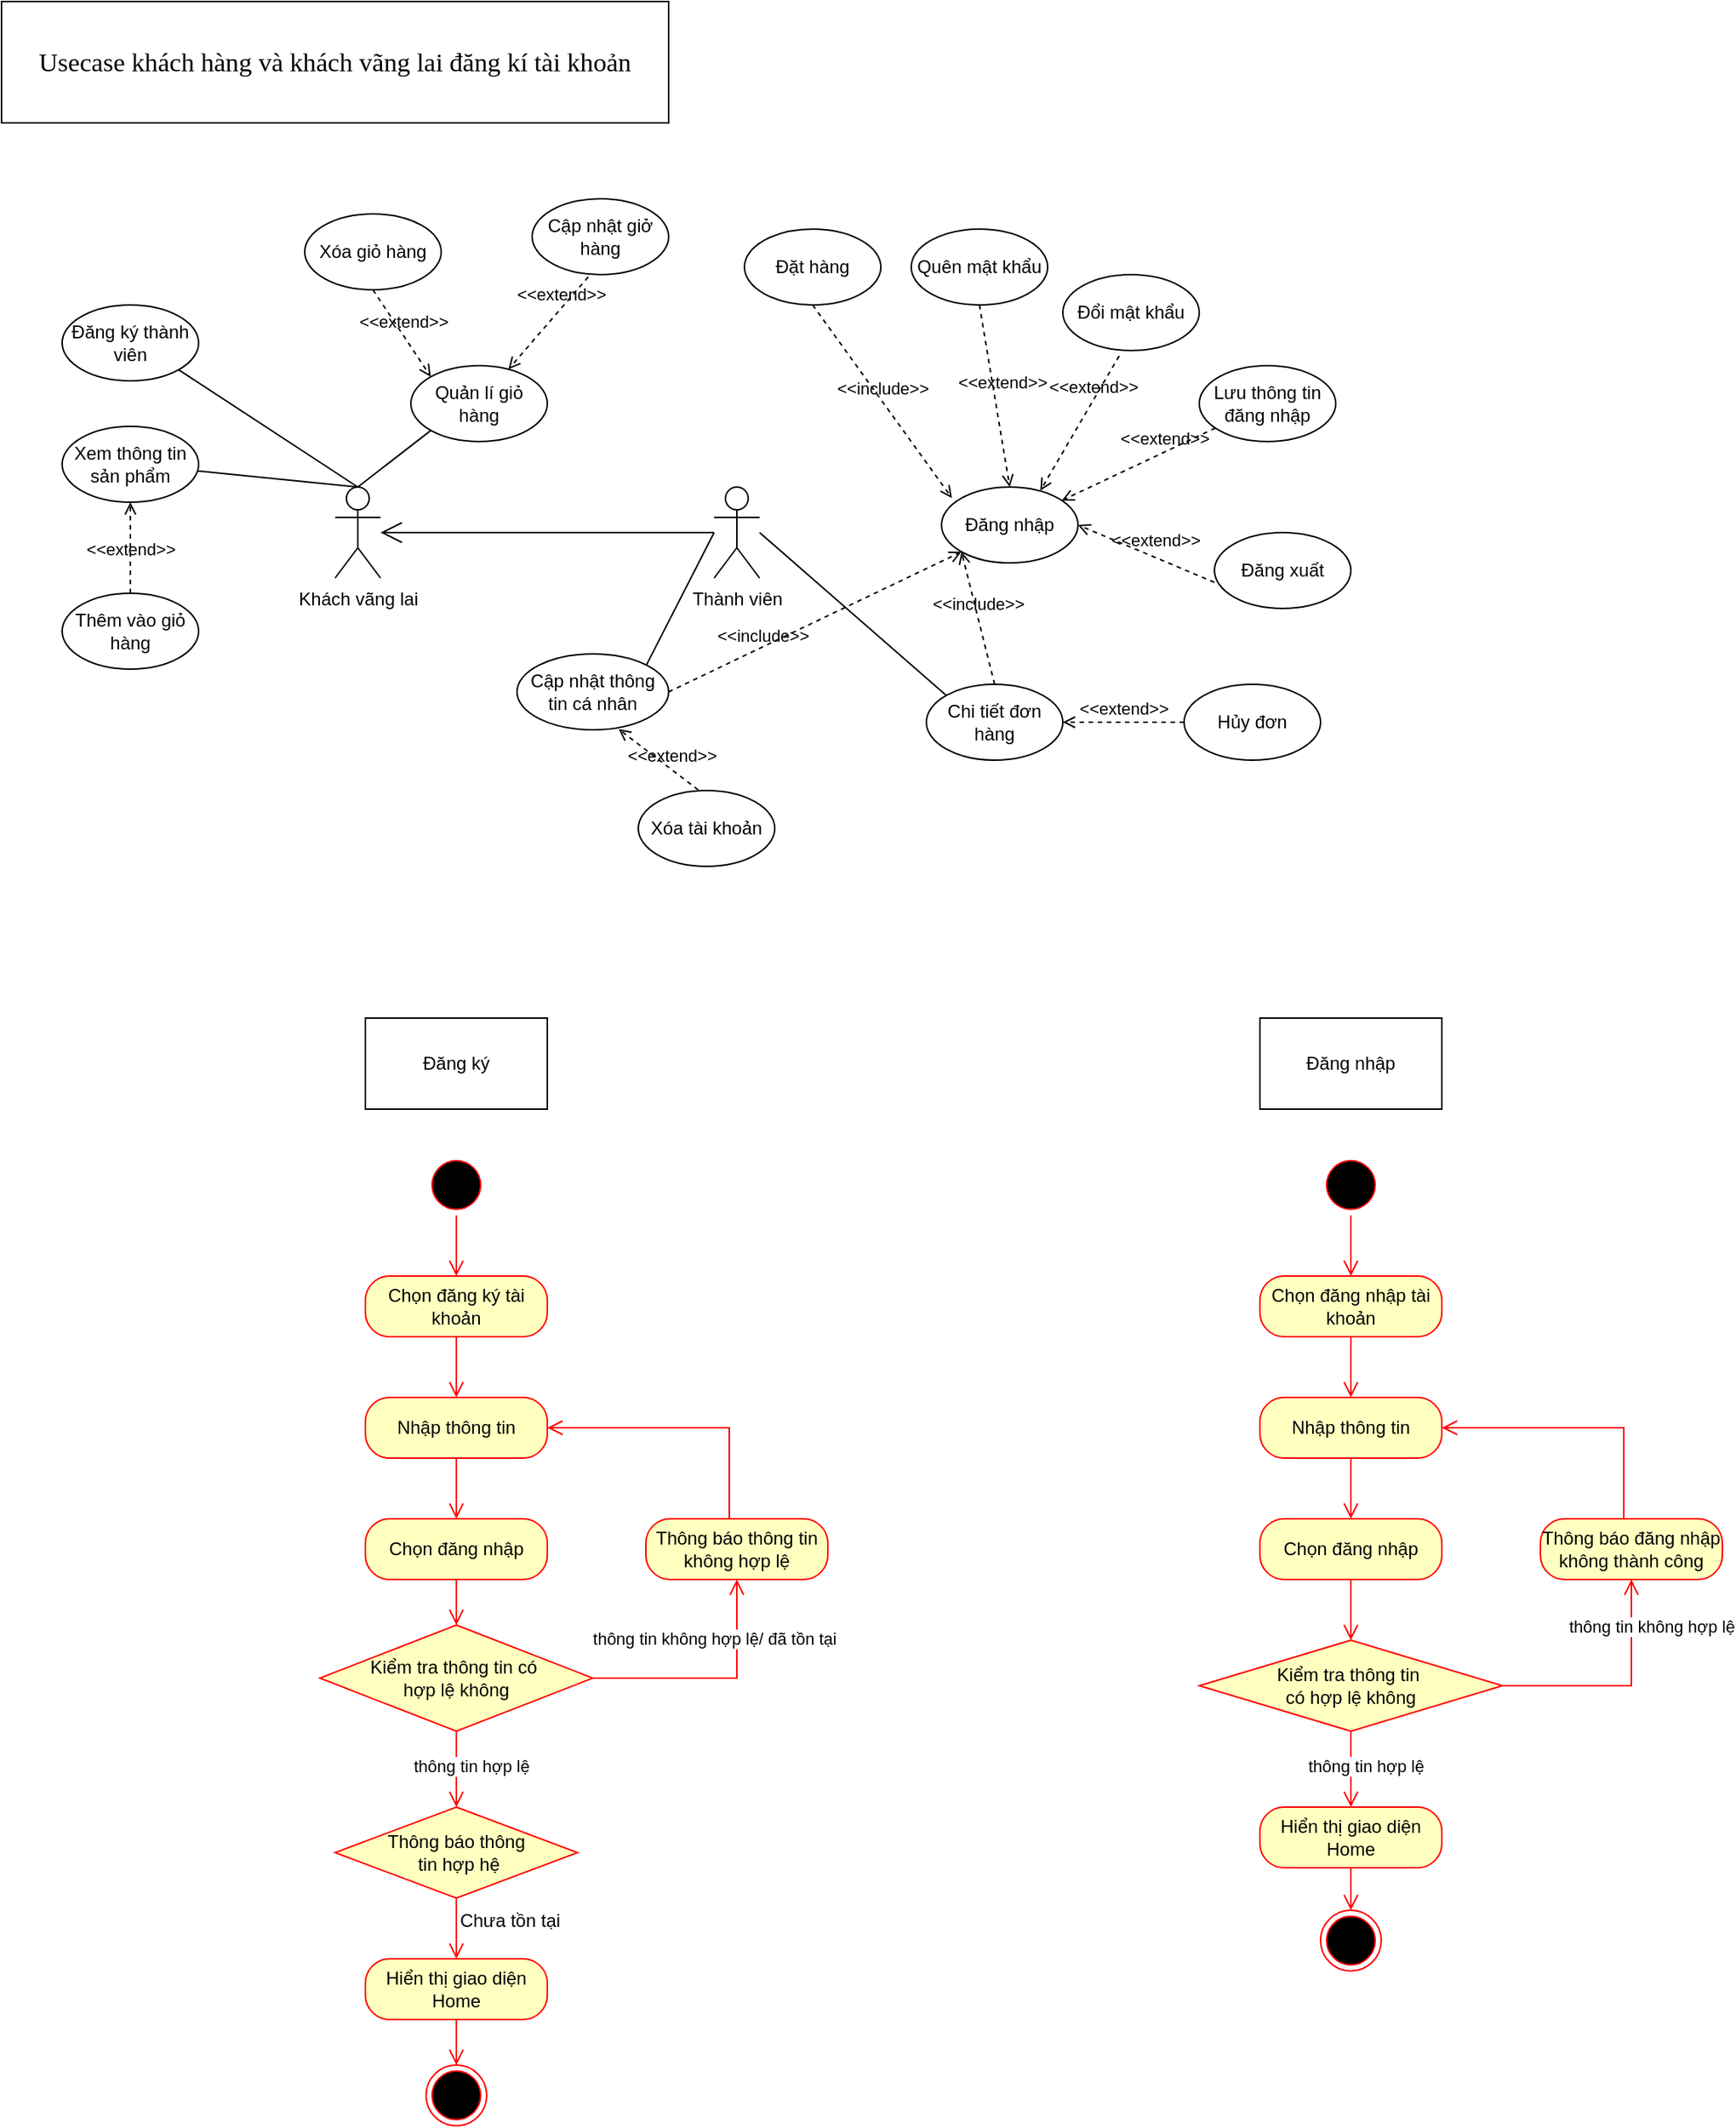<mxfile version="24.7.8">
  <diagram name="WebSite bán bánh kem" id="3-v-KpDXdmkLg8cR2m0m">
    <mxGraphModel dx="1290" dy="1721" grid="1" gridSize="10" guides="1" tooltips="1" connect="1" arrows="1" fold="1" page="1" pageScale="1" pageWidth="850" pageHeight="1100" math="0" shadow="0">
      <root>
        <mxCell id="0" />
        <mxCell id="1" parent="0" />
        <mxCell id="mqlpiFvzertqPi0XspZL-1" value="Khách vãng lai" style="shape=umlActor;verticalLabelPosition=bottom;verticalAlign=top;html=1;outlineConnect=0;" parent="1" vertex="1">
          <mxGeometry x="220" y="240" width="30" height="60" as="geometry" />
        </mxCell>
        <mxCell id="mqlpiFvzertqPi0XspZL-2" value="Thành viên" style="shape=umlActor;verticalLabelPosition=bottom;verticalAlign=top;html=1;outlineConnect=0;" parent="1" vertex="1">
          <mxGeometry x="470" y="240" width="30" height="60" as="geometry" />
        </mxCell>
        <mxCell id="mqlpiFvzertqPi0XspZL-5" value="Quản lí giỏ hàng" style="ellipse;whiteSpace=wrap;html=1;" parent="1" vertex="1">
          <mxGeometry x="270" y="160" width="90" height="50" as="geometry" />
        </mxCell>
        <mxCell id="mqlpiFvzertqPi0XspZL-6" value="Cập nhật giở hàng" style="ellipse;whiteSpace=wrap;html=1;" parent="1" vertex="1">
          <mxGeometry x="350" y="50" width="90" height="50" as="geometry" />
        </mxCell>
        <mxCell id="mqlpiFvzertqPi0XspZL-7" value="Xóa giỏ hàng" style="ellipse;whiteSpace=wrap;html=1;" parent="1" vertex="1">
          <mxGeometry x="200" y="60" width="90" height="50" as="geometry" />
        </mxCell>
        <mxCell id="mqlpiFvzertqPi0XspZL-8" value="Đăng ký thành viên" style="ellipse;whiteSpace=wrap;html=1;" parent="1" vertex="1">
          <mxGeometry x="40" y="120" width="90" height="50" as="geometry" />
        </mxCell>
        <mxCell id="mqlpiFvzertqPi0XspZL-9" value="Xem thông tin sản phẩm" style="ellipse;whiteSpace=wrap;html=1;" parent="1" vertex="1">
          <mxGeometry x="40" y="200" width="90" height="50" as="geometry" />
        </mxCell>
        <mxCell id="mqlpiFvzertqPi0XspZL-10" value="Thêm vào giỏ hàng" style="ellipse;whiteSpace=wrap;html=1;" parent="1" vertex="1">
          <mxGeometry x="40" y="310" width="90" height="50" as="geometry" />
        </mxCell>
        <mxCell id="mqlpiFvzertqPi0XspZL-11" value="" style="endArrow=none;html=1;rounded=0;entryX=1;entryY=1;entryDx=0;entryDy=0;exitX=0.5;exitY=0;exitDx=0;exitDy=0;exitPerimeter=0;" parent="1" source="mqlpiFvzertqPi0XspZL-1" target="mqlpiFvzertqPi0XspZL-8" edge="1">
          <mxGeometry width="50" height="50" relative="1" as="geometry">
            <mxPoint x="228" y="230" as="sourcePoint" />
            <mxPoint x="520" y="230" as="targetPoint" />
          </mxGeometry>
        </mxCell>
        <mxCell id="mqlpiFvzertqPi0XspZL-12" value="Cập nhật thông tin cá nhân" style="ellipse;whiteSpace=wrap;html=1;" parent="1" vertex="1">
          <mxGeometry x="340" y="350" width="100" height="50" as="geometry" />
        </mxCell>
        <mxCell id="mqlpiFvzertqPi0XspZL-14" value="" style="endArrow=none;html=1;rounded=0;exitX=0.5;exitY=0;exitDx=0;exitDy=0;exitPerimeter=0;" parent="1" source="mqlpiFvzertqPi0XspZL-1" target="mqlpiFvzertqPi0XspZL-9" edge="1">
          <mxGeometry width="50" height="50" relative="1" as="geometry">
            <mxPoint x="228" y="230" as="sourcePoint" />
            <mxPoint x="-1" y="97" as="targetPoint" />
          </mxGeometry>
        </mxCell>
        <mxCell id="mqlpiFvzertqPi0XspZL-15" value="&amp;lt;&amp;lt;extend&amp;gt;&amp;gt;" style="html=1;verticalAlign=bottom;labelBackgroundColor=none;endArrow=open;endFill=0;dashed=1;rounded=0;entryX=0.5;entryY=1;entryDx=0;entryDy=0;exitX=0.5;exitY=0;exitDx=0;exitDy=0;" parent="1" source="mqlpiFvzertqPi0XspZL-10" target="mqlpiFvzertqPi0XspZL-9" edge="1">
          <mxGeometry x="-0.333" width="160" relative="1" as="geometry">
            <mxPoint x="85" y="300" as="sourcePoint" />
            <mxPoint x="350" y="350" as="targetPoint" />
            <mxPoint as="offset" />
          </mxGeometry>
        </mxCell>
        <mxCell id="mqlpiFvzertqPi0XspZL-16" value="&amp;lt;&amp;lt;extend&amp;gt;&amp;gt;" style="html=1;verticalAlign=bottom;labelBackgroundColor=none;endArrow=open;endFill=0;dashed=1;rounded=0;entryX=0;entryY=0;entryDx=0;entryDy=0;exitX=0.5;exitY=1;exitDx=0;exitDy=0;" parent="1" source="mqlpiFvzertqPi0XspZL-7" target="mqlpiFvzertqPi0XspZL-5" edge="1">
          <mxGeometry x="0.043" width="160" relative="1" as="geometry">
            <mxPoint x="244.58" y="190" as="sourcePoint" />
            <mxPoint x="244.58" y="130" as="targetPoint" />
            <mxPoint as="offset" />
          </mxGeometry>
        </mxCell>
        <mxCell id="mqlpiFvzertqPi0XspZL-17" value="&amp;lt;&amp;lt;extend&amp;gt;&amp;gt;" style="html=1;verticalAlign=bottom;labelBackgroundColor=none;endArrow=open;endFill=0;dashed=1;rounded=0;exitX=0.411;exitY=1.03;exitDx=0;exitDy=0;exitPerimeter=0;" parent="1" source="mqlpiFvzertqPi0XspZL-6" target="mqlpiFvzertqPi0XspZL-5" edge="1">
          <mxGeometry x="-0.333" width="160" relative="1" as="geometry">
            <mxPoint x="400" y="180" as="sourcePoint" />
            <mxPoint x="400" y="120" as="targetPoint" />
            <mxPoint as="offset" />
          </mxGeometry>
        </mxCell>
        <mxCell id="mqlpiFvzertqPi0XspZL-18" value="" style="endArrow=none;html=1;rounded=0;exitX=0;exitY=1;exitDx=0;exitDy=0;" parent="1" source="mqlpiFvzertqPi0XspZL-5" edge="1">
          <mxGeometry width="50" height="50" relative="1" as="geometry">
            <mxPoint x="320" y="290" as="sourcePoint" />
            <mxPoint x="235" y="240" as="targetPoint" />
          </mxGeometry>
        </mxCell>
        <mxCell id="mqlpiFvzertqPi0XspZL-19" value="" style="endArrow=open;endFill=1;endSize=12;html=1;rounded=0;" parent="1" source="mqlpiFvzertqPi0XspZL-2" target="mqlpiFvzertqPi0XspZL-1" edge="1">
          <mxGeometry width="160" relative="1" as="geometry">
            <mxPoint x="480" y="270" as="sourcePoint" />
            <mxPoint x="640" y="270" as="targetPoint" />
          </mxGeometry>
        </mxCell>
        <mxCell id="mqlpiFvzertqPi0XspZL-21" value="Xóa tài khoản" style="ellipse;whiteSpace=wrap;html=1;" parent="1" vertex="1">
          <mxGeometry x="420" y="440" width="90" height="50" as="geometry" />
        </mxCell>
        <mxCell id="mqlpiFvzertqPi0XspZL-22" value="&amp;lt;&amp;lt;extend&amp;gt;&amp;gt;" style="html=1;verticalAlign=bottom;labelBackgroundColor=none;endArrow=open;endFill=0;dashed=1;rounded=0;entryX=0.67;entryY=0.99;entryDx=0;entryDy=0;exitX=0.439;exitY=-0.008;exitDx=0;exitDy=0;exitPerimeter=0;entryPerimeter=0;" parent="1" source="mqlpiFvzertqPi0XspZL-21" target="mqlpiFvzertqPi0XspZL-12" edge="1">
          <mxGeometry x="-0.329" width="160" relative="1" as="geometry">
            <mxPoint x="440" y="380" as="sourcePoint" />
            <mxPoint x="440" y="320" as="targetPoint" />
            <mxPoint as="offset" />
          </mxGeometry>
        </mxCell>
        <mxCell id="mqlpiFvzertqPi0XspZL-23" value="" style="endArrow=none;html=1;rounded=0;entryX=1;entryY=0;entryDx=0;entryDy=0;" parent="1" target="mqlpiFvzertqPi0XspZL-12" edge="1">
          <mxGeometry width="50" height="50" relative="1" as="geometry">
            <mxPoint x="470" y="270" as="sourcePoint" />
            <mxPoint x="321" y="265" as="targetPoint" />
          </mxGeometry>
        </mxCell>
        <mxCell id="mqlpiFvzertqPi0XspZL-24" value="Đăng nhập" style="ellipse;whiteSpace=wrap;html=1;" parent="1" vertex="1">
          <mxGeometry x="620" y="240" width="90" height="50" as="geometry" />
        </mxCell>
        <mxCell id="mqlpiFvzertqPi0XspZL-25" value="Đặt hàng" style="ellipse;whiteSpace=wrap;html=1;" parent="1" vertex="1">
          <mxGeometry x="490" y="70" width="90" height="50" as="geometry" />
        </mxCell>
        <mxCell id="mqlpiFvzertqPi0XspZL-26" value="Quên mật khẩu" style="ellipse;whiteSpace=wrap;html=1;" parent="1" vertex="1">
          <mxGeometry x="600" y="70" width="90" height="50" as="geometry" />
        </mxCell>
        <mxCell id="mqlpiFvzertqPi0XspZL-27" value="Đổi mật khẩu" style="ellipse;whiteSpace=wrap;html=1;" parent="1" vertex="1">
          <mxGeometry x="700" y="100" width="90" height="50" as="geometry" />
        </mxCell>
        <mxCell id="mqlpiFvzertqPi0XspZL-28" value="Lưu thông tin đăng nhập" style="ellipse;whiteSpace=wrap;html=1;" parent="1" vertex="1">
          <mxGeometry x="790" y="160" width="90" height="50" as="geometry" />
        </mxCell>
        <mxCell id="mqlpiFvzertqPi0XspZL-29" value="Đăng xuất" style="ellipse;whiteSpace=wrap;html=1;" parent="1" vertex="1">
          <mxGeometry x="800" y="270" width="90" height="50" as="geometry" />
        </mxCell>
        <mxCell id="mqlpiFvzertqPi0XspZL-30" value="Hủy đơn" style="ellipse;whiteSpace=wrap;html=1;" parent="1" vertex="1">
          <mxGeometry x="780" y="370" width="90" height="50" as="geometry" />
        </mxCell>
        <mxCell id="mqlpiFvzertqPi0XspZL-31" value="Chi tiết đơn hàng" style="ellipse;whiteSpace=wrap;html=1;" parent="1" vertex="1">
          <mxGeometry x="610" y="370" width="90" height="50" as="geometry" />
        </mxCell>
        <mxCell id="mqlpiFvzertqPi0XspZL-32" value="" style="endArrow=none;html=1;rounded=0;exitX=0;exitY=0;exitDx=0;exitDy=0;" parent="1" source="mqlpiFvzertqPi0XspZL-31" edge="1">
          <mxGeometry width="50" height="50" relative="1" as="geometry">
            <mxPoint x="630" y="310" as="sourcePoint" />
            <mxPoint x="500" y="270" as="targetPoint" />
          </mxGeometry>
        </mxCell>
        <mxCell id="mqlpiFvzertqPi0XspZL-33" value="&amp;lt;&amp;lt;extend&amp;gt;&amp;gt;" style="html=1;verticalAlign=bottom;labelBackgroundColor=none;endArrow=open;endFill=0;dashed=1;rounded=0;entryX=1;entryY=0.5;entryDx=0;entryDy=0;exitX=0;exitY=0.5;exitDx=0;exitDy=0;" parent="1" source="mqlpiFvzertqPi0XspZL-30" target="mqlpiFvzertqPi0XspZL-31" edge="1">
          <mxGeometry width="160" relative="1" as="geometry">
            <mxPoint x="710" y="480" as="sourcePoint" />
            <mxPoint x="670" y="437" as="targetPoint" />
            <mxPoint as="offset" />
          </mxGeometry>
        </mxCell>
        <mxCell id="mqlpiFvzertqPi0XspZL-35" value="&amp;lt;&amp;lt;include&amp;gt;&amp;gt;" style="html=1;verticalAlign=bottom;labelBackgroundColor=none;endArrow=open;endFill=0;dashed=1;rounded=0;exitX=0.5;exitY=0;exitDx=0;exitDy=0;entryX=0;entryY=1;entryDx=0;entryDy=0;" parent="1" source="mqlpiFvzertqPi0XspZL-31" target="mqlpiFvzertqPi0XspZL-24" edge="1">
          <mxGeometry width="160" relative="1" as="geometry">
            <mxPoint x="580" y="280" as="sourcePoint" />
            <mxPoint x="740" y="280" as="targetPoint" />
          </mxGeometry>
        </mxCell>
        <mxCell id="mqlpiFvzertqPi0XspZL-37" value="&amp;lt;&amp;lt;include&amp;gt;&amp;gt;" style="html=1;verticalAlign=bottom;labelBackgroundColor=none;endArrow=open;endFill=0;dashed=1;rounded=0;exitX=1;exitY=0.5;exitDx=0;exitDy=0;entryX=0;entryY=1;entryDx=0;entryDy=0;" parent="1" source="mqlpiFvzertqPi0XspZL-12" target="mqlpiFvzertqPi0XspZL-24" edge="1">
          <mxGeometry x="-0.364" y="-2" width="160" relative="1" as="geometry">
            <mxPoint x="490" y="350" as="sourcePoint" />
            <mxPoint x="500" y="270" as="targetPoint" />
            <mxPoint as="offset" />
          </mxGeometry>
        </mxCell>
        <mxCell id="mqlpiFvzertqPi0XspZL-38" value="&amp;lt;&amp;lt;include&amp;gt;&amp;gt;" style="html=1;verticalAlign=bottom;labelBackgroundColor=none;endArrow=open;endFill=0;dashed=1;rounded=0;exitX=0.5;exitY=1;exitDx=0;exitDy=0;entryX=0.076;entryY=0.144;entryDx=0;entryDy=0;entryPerimeter=0;" parent="1" source="mqlpiFvzertqPi0XspZL-25" target="mqlpiFvzertqPi0XspZL-24" edge="1">
          <mxGeometry width="160" relative="1" as="geometry">
            <mxPoint x="550" y="140" as="sourcePoint" />
            <mxPoint x="560" y="60" as="targetPoint" />
          </mxGeometry>
        </mxCell>
        <mxCell id="mqlpiFvzertqPi0XspZL-39" value="&amp;lt;&amp;lt;extend&amp;gt;&amp;gt;" style="html=1;verticalAlign=bottom;labelBackgroundColor=none;endArrow=open;endFill=0;dashed=1;rounded=0;exitX=0.5;exitY=1;exitDx=0;exitDy=0;entryX=0.5;entryY=0;entryDx=0;entryDy=0;" parent="1" source="mqlpiFvzertqPi0XspZL-26" target="mqlpiFvzertqPi0XspZL-24" edge="1">
          <mxGeometry x="0.013" y="5" width="160" relative="1" as="geometry">
            <mxPoint x="1020" y="100" as="sourcePoint" />
            <mxPoint x="730" y="180" as="targetPoint" />
            <mxPoint as="offset" />
          </mxGeometry>
        </mxCell>
        <mxCell id="mqlpiFvzertqPi0XspZL-40" value="&amp;lt;&amp;lt;extend&amp;gt;&amp;gt;" style="html=1;verticalAlign=bottom;labelBackgroundColor=none;endArrow=open;endFill=0;dashed=1;rounded=0;entryX=0.724;entryY=0.048;entryDx=0;entryDy=0;exitX=0.413;exitY=1.072;exitDx=0;exitDy=0;exitPerimeter=0;entryPerimeter=0;" parent="1" source="mqlpiFvzertqPi0XspZL-27" target="mqlpiFvzertqPi0XspZL-24" edge="1">
          <mxGeometry x="-0.334" width="160" relative="1" as="geometry">
            <mxPoint x="730" y="180" as="sourcePoint" />
            <mxPoint x="665" y="137" as="targetPoint" />
            <mxPoint as="offset" />
          </mxGeometry>
        </mxCell>
        <mxCell id="mqlpiFvzertqPi0XspZL-41" value="&amp;lt;&amp;lt;extend&amp;gt;&amp;gt;" style="html=1;verticalAlign=bottom;labelBackgroundColor=none;endArrow=open;endFill=0;dashed=1;rounded=0;" parent="1" source="mqlpiFvzertqPi0XspZL-28" target="mqlpiFvzertqPi0XspZL-24" edge="1">
          <mxGeometry x="-0.334" width="160" relative="1" as="geometry">
            <mxPoint x="770" y="220" as="sourcePoint" />
            <mxPoint x="705" y="177" as="targetPoint" />
            <mxPoint as="offset" />
          </mxGeometry>
        </mxCell>
        <mxCell id="mqlpiFvzertqPi0XspZL-42" value="&amp;lt;&amp;lt;extend&amp;gt;&amp;gt;" style="html=1;verticalAlign=bottom;labelBackgroundColor=none;endArrow=open;endFill=0;dashed=1;rounded=0;entryX=1;entryY=0.5;entryDx=0;entryDy=0;exitX=0;exitY=0.656;exitDx=0;exitDy=0;exitPerimeter=0;" parent="1" source="mqlpiFvzertqPi0XspZL-29" target="mqlpiFvzertqPi0XspZL-24" edge="1">
          <mxGeometry x="-0.115" y="-2" width="160" relative="1" as="geometry">
            <mxPoint x="750" y="300" as="sourcePoint" />
            <mxPoint x="685" y="257" as="targetPoint" />
            <mxPoint as="offset" />
          </mxGeometry>
        </mxCell>
        <mxCell id="mqlpiFvzertqPi0XspZL-43" value="" style="ellipse;html=1;shape=endState;fillColor=#000000;strokeColor=#ff0000;" parent="1" vertex="1">
          <mxGeometry x="280" y="1280" width="40" height="40" as="geometry" />
        </mxCell>
        <mxCell id="mqlpiFvzertqPi0XspZL-44" value="" style="ellipse;html=1;shape=startState;fillColor=#000000;strokeColor=#ff0000;" parent="1" vertex="1">
          <mxGeometry x="280" y="680" width="40" height="40" as="geometry" />
        </mxCell>
        <mxCell id="mqlpiFvzertqPi0XspZL-45" value="" style="edgeStyle=orthogonalEdgeStyle;html=1;verticalAlign=bottom;endArrow=open;endSize=8;strokeColor=#ff0000;rounded=0;entryX=0.5;entryY=0;entryDx=0;entryDy=0;" parent="1" source="mqlpiFvzertqPi0XspZL-44" target="mqlpiFvzertqPi0XspZL-46" edge="1">
          <mxGeometry relative="1" as="geometry">
            <mxPoint x="295" y="710" as="targetPoint" />
            <Array as="points">
              <mxPoint x="300" y="680" />
              <mxPoint x="300" y="680" />
            </Array>
          </mxGeometry>
        </mxCell>
        <mxCell id="mqlpiFvzertqPi0XspZL-46" value="Chọn đăng ký tài khoản" style="rounded=1;whiteSpace=wrap;html=1;arcSize=40;fontColor=#000000;fillColor=#ffffc0;strokeColor=#ff0000;" parent="1" vertex="1">
          <mxGeometry x="240" y="760" width="120" height="40" as="geometry" />
        </mxCell>
        <mxCell id="mqlpiFvzertqPi0XspZL-48" value="" style="edgeStyle=orthogonalEdgeStyle;html=1;verticalAlign=bottom;endArrow=open;endSize=8;strokeColor=#ff0000;rounded=0;exitX=0.5;exitY=1;exitDx=0;exitDy=0;entryX=0.5;entryY=0;entryDx=0;entryDy=0;" parent="1" source="mqlpiFvzertqPi0XspZL-46" target="mqlpiFvzertqPi0XspZL-50" edge="1">
          <mxGeometry relative="1" as="geometry">
            <mxPoint x="300" y="840" as="targetPoint" />
            <mxPoint x="280" y="850" as="sourcePoint" />
          </mxGeometry>
        </mxCell>
        <mxCell id="mqlpiFvzertqPi0XspZL-50" value="Nhập thông tin" style="rounded=1;whiteSpace=wrap;html=1;arcSize=40;fontColor=#000000;fillColor=#ffffc0;strokeColor=#ff0000;" parent="1" vertex="1">
          <mxGeometry x="240" y="840" width="120" height="40" as="geometry" />
        </mxCell>
        <mxCell id="mqlpiFvzertqPi0XspZL-51" value="" style="edgeStyle=orthogonalEdgeStyle;html=1;verticalAlign=bottom;endArrow=open;endSize=8;strokeColor=#ff0000;rounded=0;exitX=0.5;exitY=1;exitDx=0;exitDy=0;entryX=0.5;entryY=0;entryDx=0;entryDy=0;" parent="1" source="mqlpiFvzertqPi0XspZL-50" target="mqlpiFvzertqPi0XspZL-52" edge="1">
          <mxGeometry relative="1" as="geometry">
            <mxPoint x="299.5" y="950" as="targetPoint" />
            <mxPoint x="299.5" y="900" as="sourcePoint" />
          </mxGeometry>
        </mxCell>
        <mxCell id="mqlpiFvzertqPi0XspZL-52" value="Chọn đăng nhập" style="rounded=1;whiteSpace=wrap;html=1;arcSize=40;fontColor=#000000;fillColor=#ffffc0;strokeColor=#ff0000;" parent="1" vertex="1">
          <mxGeometry x="240" y="920" width="120" height="40" as="geometry" />
        </mxCell>
        <mxCell id="mqlpiFvzertqPi0XspZL-53" value="Thông báo thông tin không hợp lệ" style="rounded=1;whiteSpace=wrap;html=1;arcSize=40;fontColor=#000000;fillColor=#ffffc0;strokeColor=#ff0000;" parent="1" vertex="1">
          <mxGeometry x="425" y="920" width="120" height="40" as="geometry" />
        </mxCell>
        <mxCell id="mqlpiFvzertqPi0XspZL-55" value="Kiểm tra thông tin có&amp;nbsp;&lt;div&gt;hợp lệ không&lt;/div&gt;" style="rhombus;whiteSpace=wrap;html=1;fontColor=#000000;fillColor=#ffffc0;strokeColor=#ff0000;" parent="1" vertex="1">
          <mxGeometry x="210" y="990" width="180" height="70" as="geometry" />
        </mxCell>
        <mxCell id="mqlpiFvzertqPi0XspZL-56" value="" style="edgeStyle=orthogonalEdgeStyle;html=1;align=left;verticalAlign=bottom;endArrow=open;endSize=8;strokeColor=#ff0000;rounded=0;entryX=0.5;entryY=1;entryDx=0;entryDy=0;" parent="1" source="mqlpiFvzertqPi0XspZL-55" target="mqlpiFvzertqPi0XspZL-53" edge="1">
          <mxGeometry x="0.636" y="-55" relative="1" as="geometry">
            <mxPoint x="440" y="1030" as="targetPoint" />
            <mxPoint as="offset" />
          </mxGeometry>
        </mxCell>
        <mxCell id="mqlpiFvzertqPi0XspZL-93" value="thông tin không hợp lệ/ đã tồn tại" style="edgeLabel;html=1;align=center;verticalAlign=middle;resizable=0;points=[];" parent="mqlpiFvzertqPi0XspZL-56" vertex="1" connectable="0">
          <mxGeometry x="0.539" y="-1" relative="1" as="geometry">
            <mxPoint x="-16" y="2" as="offset" />
          </mxGeometry>
        </mxCell>
        <mxCell id="mqlpiFvzertqPi0XspZL-57" value="thông tin hợp lệ" style="edgeStyle=orthogonalEdgeStyle;html=1;align=left;verticalAlign=top;endArrow=open;endSize=8;strokeColor=#ff0000;rounded=0;entryX=0.5;entryY=0;entryDx=0;entryDy=0;" parent="1" source="mqlpiFvzertqPi0XspZL-55" target="mqlpiFvzertqPi0XspZL-61" edge="1">
          <mxGeometry x="-0.6" y="-30" relative="1" as="geometry">
            <mxPoint x="300" y="1110" as="targetPoint" />
            <mxPoint as="offset" />
          </mxGeometry>
        </mxCell>
        <mxCell id="mqlpiFvzertqPi0XspZL-60" value="" style="edgeStyle=orthogonalEdgeStyle;html=1;align=left;verticalAlign=bottom;endArrow=open;endSize=8;strokeColor=#ff0000;rounded=0;exitX=0.5;exitY=0;exitDx=0;exitDy=0;entryX=1;entryY=0.5;entryDx=0;entryDy=0;" parent="1" source="mqlpiFvzertqPi0XspZL-53" target="mqlpiFvzertqPi0XspZL-50" edge="1">
          <mxGeometry x="-1" relative="1" as="geometry">
            <mxPoint x="400" y="850" as="targetPoint" />
            <mxPoint x="500" y="900" as="sourcePoint" />
            <Array as="points">
              <mxPoint x="480" y="920" />
              <mxPoint x="480" y="860" />
            </Array>
          </mxGeometry>
        </mxCell>
        <mxCell id="mqlpiFvzertqPi0XspZL-61" value="Thông báo thông&lt;div&gt;&amp;nbsp;tin hợp hệ&lt;/div&gt;" style="rhombus;whiteSpace=wrap;html=1;fontColor=#000000;fillColor=#ffffc0;strokeColor=#ff0000;" parent="1" vertex="1">
          <mxGeometry x="220" y="1110" width="160" height="60" as="geometry" />
        </mxCell>
        <mxCell id="mqlpiFvzertqPi0XspZL-65" value="" style="edgeStyle=orthogonalEdgeStyle;html=1;verticalAlign=bottom;endArrow=open;endSize=8;strokeColor=#ff0000;rounded=0;exitX=0.5;exitY=1;exitDx=0;exitDy=0;entryX=0.5;entryY=0;entryDx=0;entryDy=0;" parent="1" source="mqlpiFvzertqPi0XspZL-52" target="mqlpiFvzertqPi0XspZL-55" edge="1">
          <mxGeometry relative="1" as="geometry">
            <mxPoint x="299.5" y="1010" as="targetPoint" />
            <mxPoint x="299.5" y="970" as="sourcePoint" />
          </mxGeometry>
        </mxCell>
        <mxCell id="mqlpiFvzertqPi0XspZL-66" value="" style="edgeStyle=orthogonalEdgeStyle;html=1;verticalAlign=bottom;endArrow=open;endSize=8;strokeColor=#ff0000;rounded=0;exitX=0.5;exitY=1;exitDx=0;exitDy=0;entryX=0.5;entryY=0;entryDx=0;entryDy=0;" parent="1" source="mqlpiFvzertqPi0XspZL-61" target="mqlpiFvzertqPi0XspZL-90" edge="1">
          <mxGeometry relative="1" as="geometry">
            <mxPoint x="299.5" y="1210" as="targetPoint" />
            <mxPoint x="299.5" y="1160" as="sourcePoint" />
          </mxGeometry>
        </mxCell>
        <mxCell id="mqlpiFvzertqPi0XspZL-68" value="Chưa tồn tại" style="text;html=1;align=center;verticalAlign=middle;resizable=0;points=[];autosize=1;strokeColor=none;fillColor=none;" parent="1" vertex="1">
          <mxGeometry x="290" y="1170" width="90" height="30" as="geometry" />
        </mxCell>
        <mxCell id="mqlpiFvzertqPi0XspZL-69" value="Đăng ký" style="whiteSpace=wrap;html=1;" parent="1" vertex="1">
          <mxGeometry x="240" y="590" width="120" height="60" as="geometry" />
        </mxCell>
        <mxCell id="mqlpiFvzertqPi0XspZL-70" value="Đăng nhập" style="whiteSpace=wrap;html=1;" parent="1" vertex="1">
          <mxGeometry x="830" y="590" width="120" height="60" as="geometry" />
        </mxCell>
        <mxCell id="mqlpiFvzertqPi0XspZL-71" value="" style="ellipse;html=1;shape=endState;fillColor=#000000;strokeColor=#ff0000;" parent="1" vertex="1">
          <mxGeometry x="870" y="1178" width="40" height="40" as="geometry" />
        </mxCell>
        <mxCell id="mqlpiFvzertqPi0XspZL-72" value="" style="ellipse;html=1;shape=startState;fillColor=#000000;strokeColor=#ff0000;" parent="1" vertex="1">
          <mxGeometry x="870" y="680" width="40" height="40" as="geometry" />
        </mxCell>
        <mxCell id="mqlpiFvzertqPi0XspZL-73" value="" style="edgeStyle=orthogonalEdgeStyle;html=1;verticalAlign=bottom;endArrow=open;endSize=8;strokeColor=#ff0000;rounded=0;entryX=0.5;entryY=0;entryDx=0;entryDy=0;" parent="1" source="mqlpiFvzertqPi0XspZL-72" target="mqlpiFvzertqPi0XspZL-74" edge="1">
          <mxGeometry relative="1" as="geometry">
            <mxPoint x="885" y="710" as="targetPoint" />
            <Array as="points">
              <mxPoint x="890" y="680" />
              <mxPoint x="890" y="680" />
            </Array>
          </mxGeometry>
        </mxCell>
        <mxCell id="mqlpiFvzertqPi0XspZL-74" value="Chọn đăng nhập tài khoản" style="rounded=1;whiteSpace=wrap;html=1;arcSize=40;fontColor=#000000;fillColor=#ffffc0;strokeColor=#ff0000;" parent="1" vertex="1">
          <mxGeometry x="830" y="760" width="120" height="40" as="geometry" />
        </mxCell>
        <mxCell id="mqlpiFvzertqPi0XspZL-75" value="" style="edgeStyle=orthogonalEdgeStyle;html=1;verticalAlign=bottom;endArrow=open;endSize=8;strokeColor=#ff0000;rounded=0;exitX=0.5;exitY=1;exitDx=0;exitDy=0;entryX=0.5;entryY=0;entryDx=0;entryDy=0;" parent="1" source="mqlpiFvzertqPi0XspZL-74" target="mqlpiFvzertqPi0XspZL-76" edge="1">
          <mxGeometry relative="1" as="geometry">
            <mxPoint x="890" y="840" as="targetPoint" />
            <mxPoint x="870" y="850" as="sourcePoint" />
          </mxGeometry>
        </mxCell>
        <mxCell id="mqlpiFvzertqPi0XspZL-76" value="Nhập thông tin" style="rounded=1;whiteSpace=wrap;html=1;arcSize=40;fontColor=#000000;fillColor=#ffffc0;strokeColor=#ff0000;" parent="1" vertex="1">
          <mxGeometry x="830" y="840" width="120" height="40" as="geometry" />
        </mxCell>
        <mxCell id="mqlpiFvzertqPi0XspZL-77" value="" style="edgeStyle=orthogonalEdgeStyle;html=1;verticalAlign=bottom;endArrow=open;endSize=8;strokeColor=#ff0000;rounded=0;exitX=0.5;exitY=1;exitDx=0;exitDy=0;entryX=0.5;entryY=0;entryDx=0;entryDy=0;" parent="1" source="mqlpiFvzertqPi0XspZL-76" target="mqlpiFvzertqPi0XspZL-78" edge="1">
          <mxGeometry relative="1" as="geometry">
            <mxPoint x="889.5" y="950" as="targetPoint" />
            <mxPoint x="889.5" y="900" as="sourcePoint" />
          </mxGeometry>
        </mxCell>
        <mxCell id="mqlpiFvzertqPi0XspZL-78" value="Chọn đăng nhập" style="rounded=1;whiteSpace=wrap;html=1;arcSize=40;fontColor=#000000;fillColor=#ffffc0;strokeColor=#ff0000;" parent="1" vertex="1">
          <mxGeometry x="830" y="920" width="120" height="40" as="geometry" />
        </mxCell>
        <mxCell id="mqlpiFvzertqPi0XspZL-79" value="Thông báo đăng nhập không thành công" style="rounded=1;whiteSpace=wrap;html=1;arcSize=40;fontColor=#000000;fillColor=#ffffc0;strokeColor=#ff0000;" parent="1" vertex="1">
          <mxGeometry x="1015" y="920" width="120" height="40" as="geometry" />
        </mxCell>
        <mxCell id="mqlpiFvzertqPi0XspZL-80" value="Kiểm tra thông tin&amp;nbsp;&lt;div&gt;có hợp lệ không&lt;/div&gt;" style="rhombus;whiteSpace=wrap;html=1;fontColor=#000000;fillColor=#ffffc0;strokeColor=#ff0000;" parent="1" vertex="1">
          <mxGeometry x="790" y="1000" width="200" height="60" as="geometry" />
        </mxCell>
        <mxCell id="mqlpiFvzertqPi0XspZL-81" value="thông tin không hợp lệ" style="edgeStyle=orthogonalEdgeStyle;html=1;align=left;verticalAlign=bottom;endArrow=open;endSize=8;strokeColor=#ff0000;rounded=0;entryX=0.5;entryY=1;entryDx=0;entryDy=0;" parent="1" source="mqlpiFvzertqPi0XspZL-80" target="mqlpiFvzertqPi0XspZL-79" edge="1">
          <mxGeometry x="-0.46" y="30" relative="1" as="geometry">
            <mxPoint x="1030" y="1030" as="targetPoint" />
            <mxPoint as="offset" />
          </mxGeometry>
        </mxCell>
        <mxCell id="mqlpiFvzertqPi0XspZL-82" value="thông tin hợp lệ" style="edgeStyle=orthogonalEdgeStyle;html=1;align=left;verticalAlign=top;endArrow=open;endSize=8;strokeColor=#ff0000;rounded=0;entryX=0.5;entryY=0;entryDx=0;entryDy=0;" parent="1" source="mqlpiFvzertqPi0XspZL-80" target="mqlpiFvzertqPi0XspZL-88" edge="1">
          <mxGeometry x="-0.6" y="-30" relative="1" as="geometry">
            <mxPoint x="890" y="1110" as="targetPoint" />
            <mxPoint as="offset" />
          </mxGeometry>
        </mxCell>
        <mxCell id="mqlpiFvzertqPi0XspZL-83" value="" style="edgeStyle=orthogonalEdgeStyle;html=1;align=left;verticalAlign=bottom;endArrow=open;endSize=8;strokeColor=#ff0000;rounded=0;exitX=0.5;exitY=0;exitDx=0;exitDy=0;entryX=1;entryY=0.5;entryDx=0;entryDy=0;" parent="1" source="mqlpiFvzertqPi0XspZL-79" target="mqlpiFvzertqPi0XspZL-76" edge="1">
          <mxGeometry x="-1" relative="1" as="geometry">
            <mxPoint x="990" y="850" as="targetPoint" />
            <mxPoint x="1090" y="900" as="sourcePoint" />
            <Array as="points">
              <mxPoint x="1070" y="920" />
              <mxPoint x="1070" y="860" />
            </Array>
          </mxGeometry>
        </mxCell>
        <mxCell id="mqlpiFvzertqPi0XspZL-85" value="" style="edgeStyle=orthogonalEdgeStyle;html=1;verticalAlign=bottom;endArrow=open;endSize=8;strokeColor=#ff0000;rounded=0;exitX=0.5;exitY=1;exitDx=0;exitDy=0;entryX=0.5;entryY=0;entryDx=0;entryDy=0;" parent="1" source="mqlpiFvzertqPi0XspZL-78" target="mqlpiFvzertqPi0XspZL-80" edge="1">
          <mxGeometry relative="1" as="geometry">
            <mxPoint x="889.5" y="1010" as="targetPoint" />
            <mxPoint x="889.5" y="970" as="sourcePoint" />
          </mxGeometry>
        </mxCell>
        <mxCell id="mqlpiFvzertqPi0XspZL-86" value="" style="edgeStyle=orthogonalEdgeStyle;html=1;verticalAlign=bottom;endArrow=open;endSize=8;strokeColor=#ff0000;rounded=0;entryX=0.5;entryY=0;entryDx=0;entryDy=0;exitX=0.5;exitY=1;exitDx=0;exitDy=0;" parent="1" source="mqlpiFvzertqPi0XspZL-88" target="mqlpiFvzertqPi0XspZL-71" edge="1">
          <mxGeometry relative="1" as="geometry">
            <mxPoint x="889.5" y="1245" as="targetPoint" />
            <mxPoint x="890" y="1160" as="sourcePoint" />
          </mxGeometry>
        </mxCell>
        <mxCell id="mqlpiFvzertqPi0XspZL-88" value="Hiển thị giao diện Home" style="rounded=1;whiteSpace=wrap;html=1;arcSize=40;fontColor=#000000;fillColor=#ffffc0;strokeColor=#ff0000;" parent="1" vertex="1">
          <mxGeometry x="830" y="1110" width="120" height="40" as="geometry" />
        </mxCell>
        <mxCell id="mqlpiFvzertqPi0XspZL-90" value="Hiển thị giao diện Home" style="rounded=1;whiteSpace=wrap;html=1;arcSize=40;fontColor=#000000;fillColor=#ffffc0;strokeColor=#ff0000;" parent="1" vertex="1">
          <mxGeometry x="240" y="1210" width="120" height="40" as="geometry" />
        </mxCell>
        <mxCell id="mqlpiFvzertqPi0XspZL-92" value="" style="edgeStyle=orthogonalEdgeStyle;html=1;verticalAlign=bottom;endArrow=open;endSize=8;strokeColor=#ff0000;rounded=0;exitX=0.5;exitY=1;exitDx=0;exitDy=0;entryX=0.5;entryY=0;entryDx=0;entryDy=0;" parent="1" source="mqlpiFvzertqPi0XspZL-90" target="mqlpiFvzertqPi0XspZL-43" edge="1">
          <mxGeometry relative="1" as="geometry">
            <mxPoint x="300" y="1300" as="targetPoint" />
            <mxPoint x="300" y="1250" as="sourcePoint" />
          </mxGeometry>
        </mxCell>
        <mxCell id="mqlpiFvzertqPi0XspZL-94" value="&lt;p style=&quot;text-align:justify;line-height:150%;tab-stops:148.55pt&quot; class=&quot;MsoNormal&quot;&gt;&lt;span style=&quot;font-size: 13pt; line-height: 150%; font-family: &amp;quot;Times New Roman&amp;quot;, serif;&quot;&gt;Usecase khách hàng và khách vãng lai đăng kí tài khoản&lt;/span&gt;&lt;/p&gt;" style="whiteSpace=wrap;html=1;" parent="1" vertex="1">
          <mxGeometry y="-80" width="440" height="80" as="geometry" />
        </mxCell>
      </root>
    </mxGraphModel>
  </diagram>
</mxfile>
